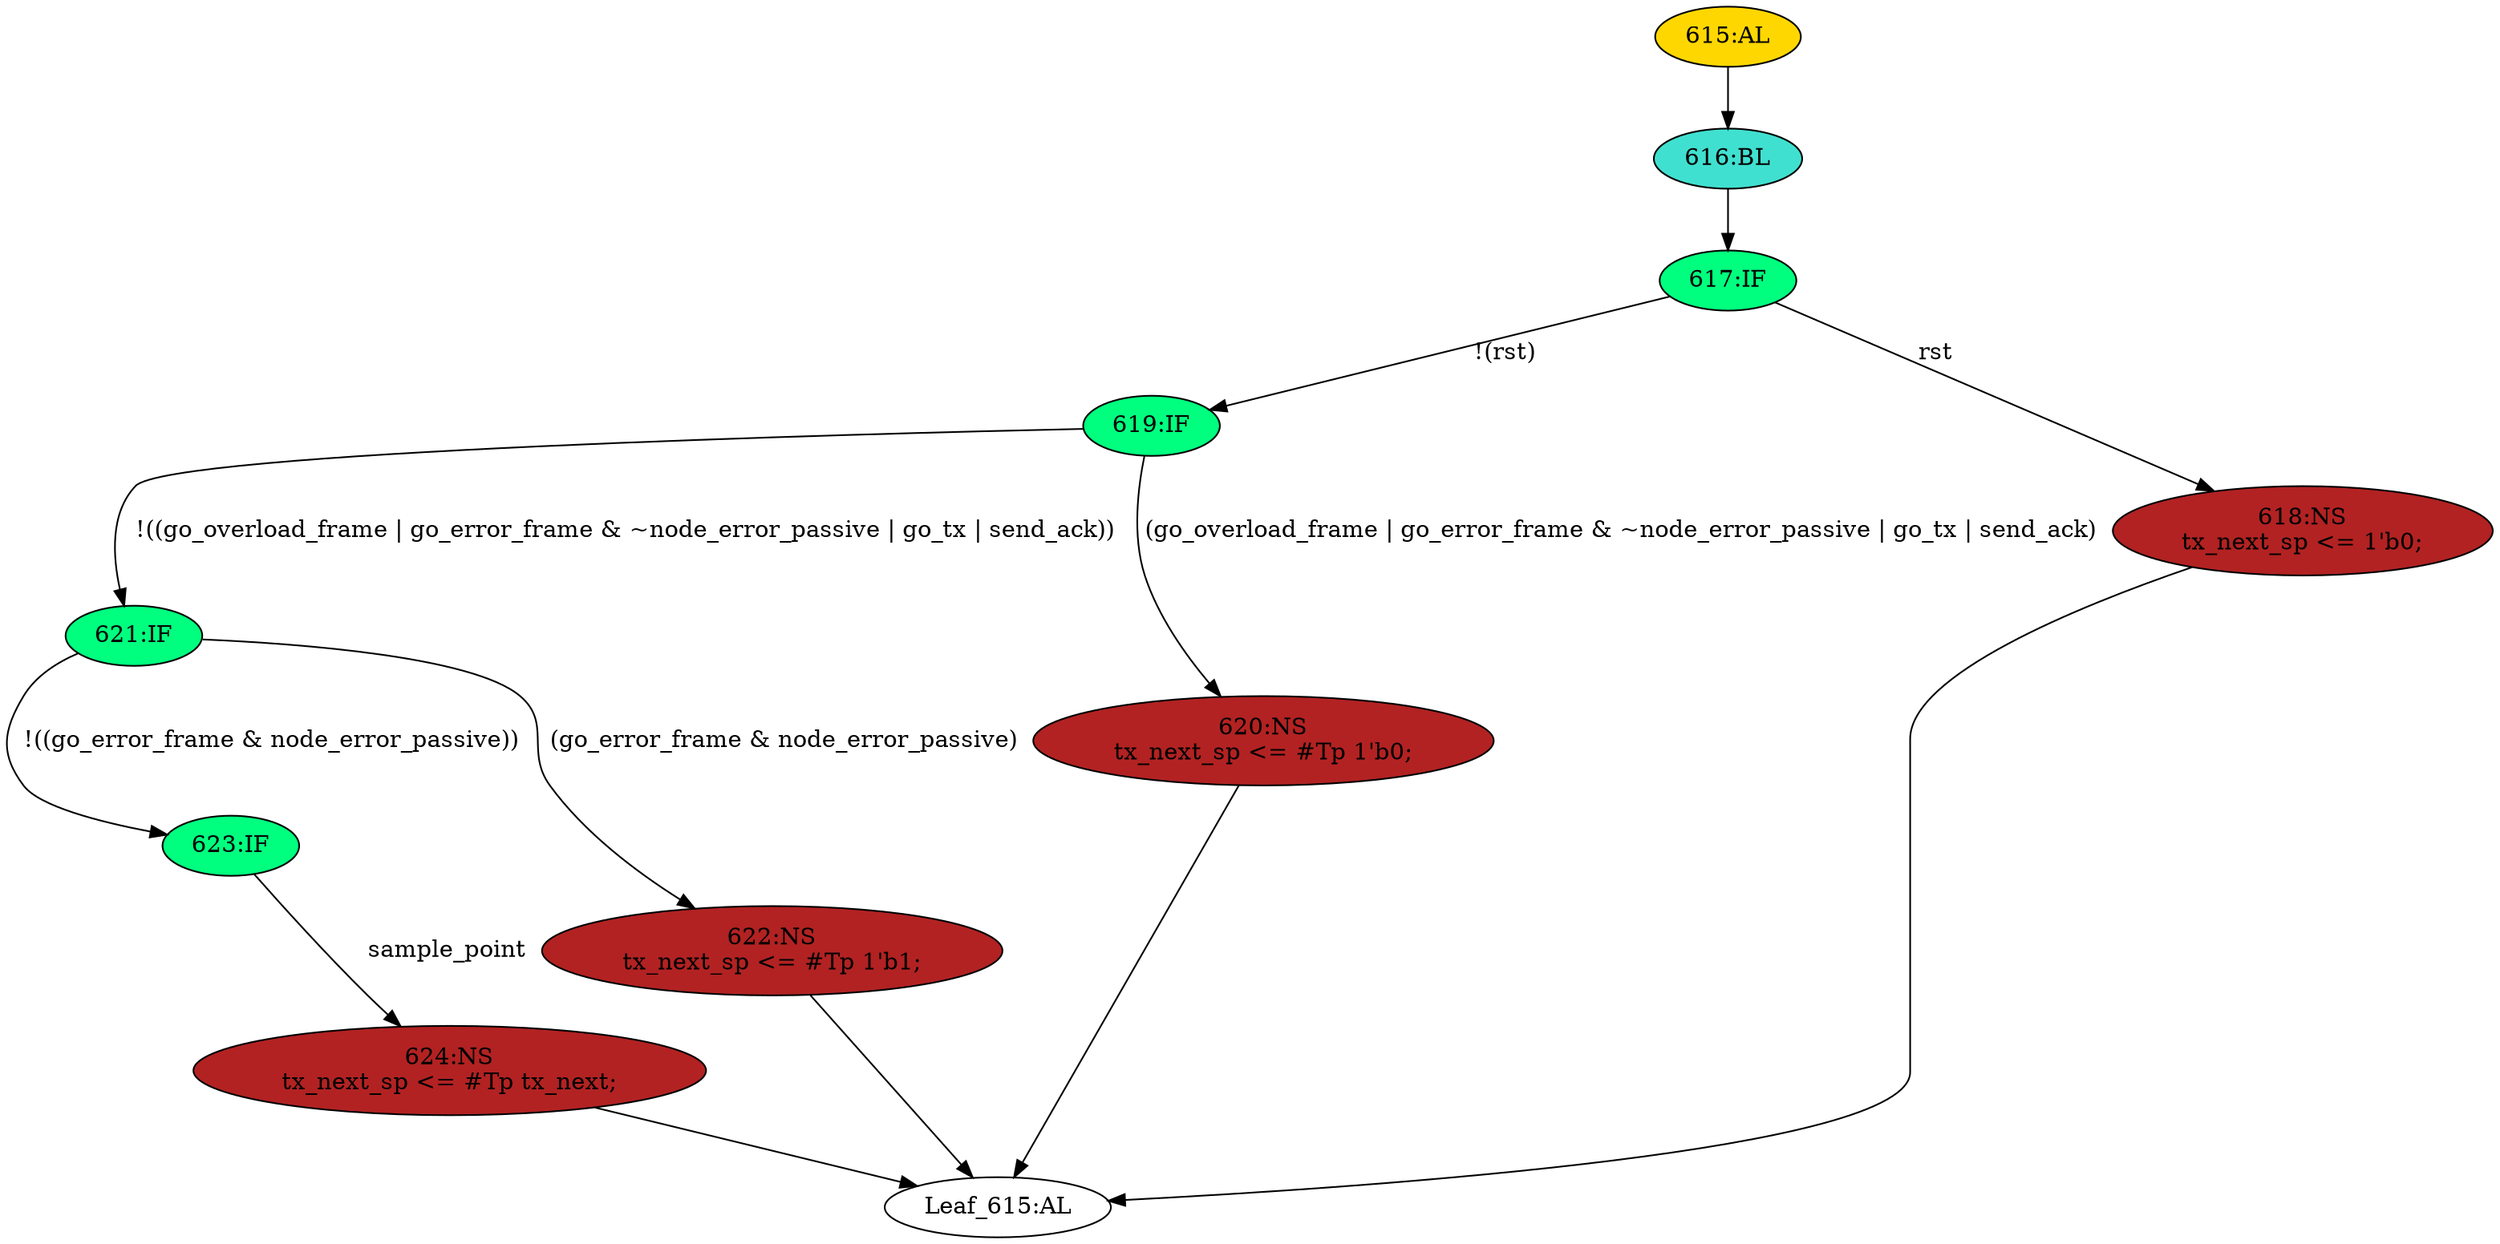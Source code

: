 strict digraph "" {
	node [label="\N"];
	"615:AL"	 [ast="<pyverilog.vparser.ast.Always object at 0x7f2998c1f790>",
		clk_sens=True,
		fillcolor=gold,
		label="615:AL",
		sens="['clk', 'rst']",
		statements="[]",
		style=filled,
		typ=Always,
		use_var="['go_tx', 'go_overload_frame', 'send_ack', 'go_error_frame', 'node_error_passive', 'sample_point', 'rst', 'tx_next']"];
	"616:BL"	 [ast="<pyverilog.vparser.ast.Block object at 0x7f2998c1f050>",
		fillcolor=turquoise,
		label="616:BL",
		statements="[]",
		style=filled,
		typ=Block];
	"615:AL" -> "616:BL"	 [cond="[]",
		lineno=None];
	"621:IF"	 [ast="<pyverilog.vparser.ast.IfStatement object at 0x7f2998c12c10>",
		fillcolor=springgreen,
		label="621:IF",
		statements="[]",
		style=filled,
		typ=IfStatement];
	"623:IF"	 [ast="<pyverilog.vparser.ast.IfStatement object at 0x7f2998c12c50>",
		fillcolor=springgreen,
		label="623:IF",
		statements="[]",
		style=filled,
		typ=IfStatement];
	"621:IF" -> "623:IF"	 [cond="['go_error_frame', 'node_error_passive']",
		label="!((go_error_frame & node_error_passive))",
		lineno=621];
	"622:NS"	 [ast="<pyverilog.vparser.ast.NonblockingSubstitution object at 0x7f2998c0bc10>",
		fillcolor=firebrick,
		label="622:NS
tx_next_sp <= #Tp 1'b1;",
		statements="[<pyverilog.vparser.ast.NonblockingSubstitution object at 0x7f2998c0bc10>]",
		style=filled,
		typ=NonblockingSubstitution];
	"621:IF" -> "622:NS"	 [cond="['go_error_frame', 'node_error_passive']",
		label="(go_error_frame & node_error_passive)",
		lineno=621];
	"617:IF"	 [ast="<pyverilog.vparser.ast.IfStatement object at 0x7f2998c1f090>",
		fillcolor=springgreen,
		label="617:IF",
		statements="[]",
		style=filled,
		typ=IfStatement];
	"619:IF"	 [ast="<pyverilog.vparser.ast.IfStatement object at 0x7f2998c1f0d0>",
		fillcolor=springgreen,
		label="619:IF",
		statements="[]",
		style=filled,
		typ=IfStatement];
	"617:IF" -> "619:IF"	 [cond="['rst']",
		label="!(rst)",
		lineno=617];
	"618:NS"	 [ast="<pyverilog.vparser.ast.NonblockingSubstitution object at 0x7f2998c1f610>",
		fillcolor=firebrick,
		label="618:NS
tx_next_sp <= 1'b0;",
		statements="[<pyverilog.vparser.ast.NonblockingSubstitution object at 0x7f2998c1f610>]",
		style=filled,
		typ=NonblockingSubstitution];
	"617:IF" -> "618:NS"	 [cond="['rst']",
		label=rst,
		lineno=617];
	"619:IF" -> "621:IF"	 [cond="['go_overload_frame', 'go_error_frame', 'node_error_passive', 'go_tx', 'send_ack']",
		label="!((go_overload_frame | go_error_frame & ~node_error_passive | go_tx | send_ack))",
		lineno=619];
	"620:NS"	 [ast="<pyverilog.vparser.ast.NonblockingSubstitution object at 0x7f2998c1f110>",
		fillcolor=firebrick,
		label="620:NS
tx_next_sp <= #Tp 1'b0;",
		statements="[<pyverilog.vparser.ast.NonblockingSubstitution object at 0x7f2998c1f110>]",
		style=filled,
		typ=NonblockingSubstitution];
	"619:IF" -> "620:NS"	 [cond="['go_overload_frame', 'go_error_frame', 'node_error_passive', 'go_tx', 'send_ack']",
		label="(go_overload_frame | go_error_frame & ~node_error_passive | go_tx | send_ack)",
		lineno=619];
	"624:NS"	 [ast="<pyverilog.vparser.ast.NonblockingSubstitution object at 0x7f2998c12c90>",
		fillcolor=firebrick,
		label="624:NS
tx_next_sp <= #Tp tx_next;",
		statements="[<pyverilog.vparser.ast.NonblockingSubstitution object at 0x7f2998c12c90>]",
		style=filled,
		typ=NonblockingSubstitution];
	"623:IF" -> "624:NS"	 [cond="['sample_point']",
		label=sample_point,
		lineno=623];
	"Leaf_615:AL"	 [def_var="['tx_next_sp']",
		label="Leaf_615:AL"];
	"624:NS" -> "Leaf_615:AL"	 [cond="[]",
		lineno=None];
	"620:NS" -> "Leaf_615:AL"	 [cond="[]",
		lineno=None];
	"618:NS" -> "Leaf_615:AL"	 [cond="[]",
		lineno=None];
	"622:NS" -> "Leaf_615:AL"	 [cond="[]",
		lineno=None];
	"616:BL" -> "617:IF"	 [cond="[]",
		lineno=None];
}

